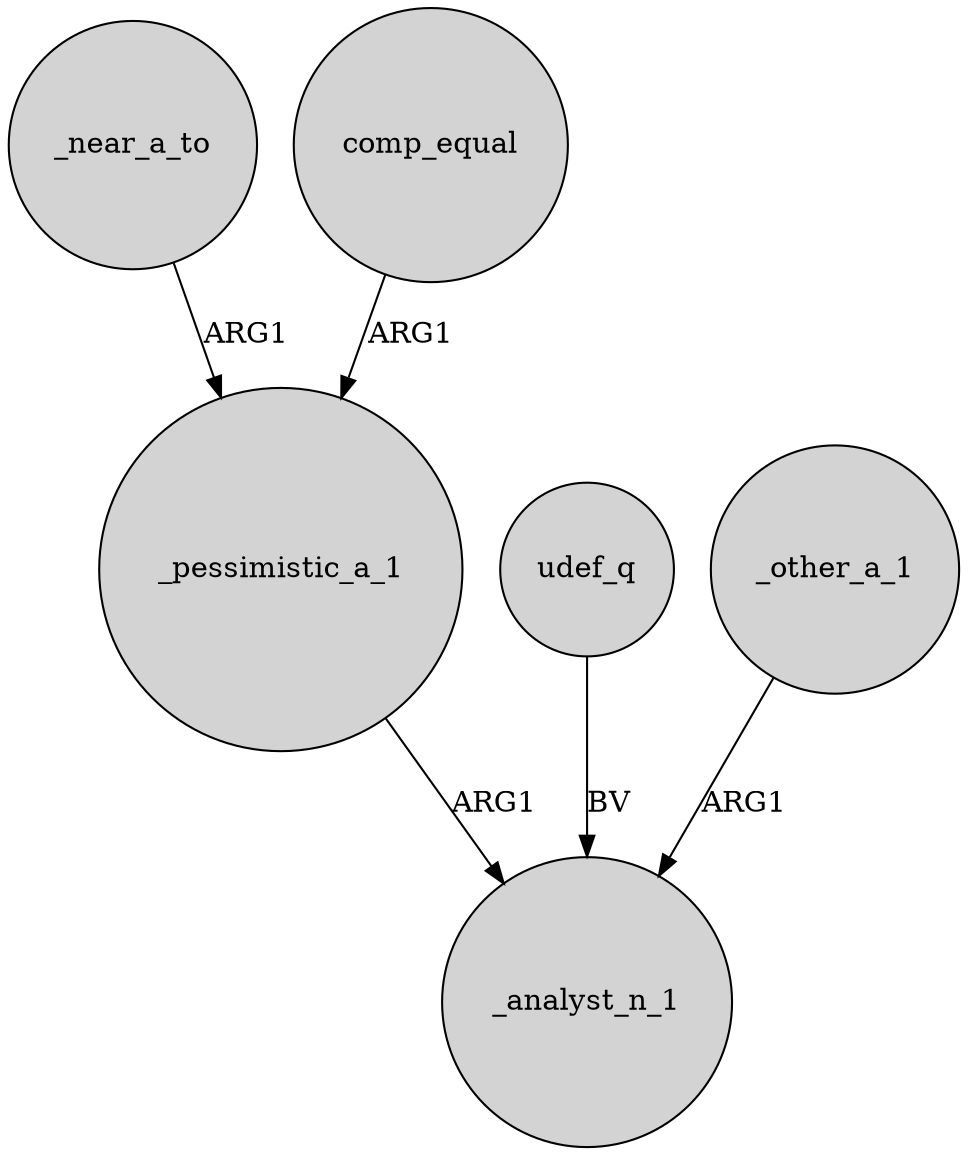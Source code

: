 digraph {
	node [shape=circle style=filled]
	_near_a_to -> _pessimistic_a_1 [label=ARG1]
	udef_q -> _analyst_n_1 [label=BV]
	comp_equal -> _pessimistic_a_1 [label=ARG1]
	_other_a_1 -> _analyst_n_1 [label=ARG1]
	_pessimistic_a_1 -> _analyst_n_1 [label=ARG1]
}
